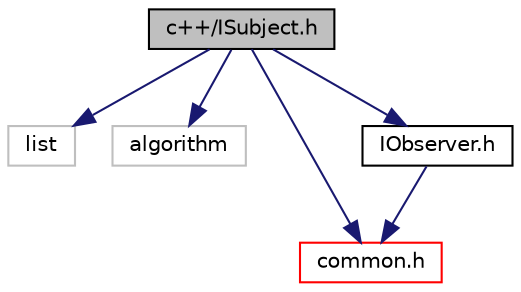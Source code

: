digraph "c++/ISubject.h"
{
 // LATEX_PDF_SIZE
  bgcolor="transparent";
  edge [fontname="Helvetica",fontsize="10",labelfontname="Helvetica",labelfontsize="10"];
  node [fontname="Helvetica",fontsize="10",shape=record];
  Node1 [label="c++/ISubject.h",height=0.2,width=0.4,color="black", fillcolor="grey75", style="filled", fontcolor="black",tooltip="The header file of the ISubject class."];
  Node1 -> Node2 [color="midnightblue",fontsize="10",style="solid",fontname="Helvetica"];
  Node2 [label="list",height=0.2,width=0.4,color="grey75",tooltip=" "];
  Node1 -> Node3 [color="midnightblue",fontsize="10",style="solid",fontname="Helvetica"];
  Node3 [label="algorithm",height=0.2,width=0.4,color="grey75",tooltip=" "];
  Node1 -> Node4 [color="midnightblue",fontsize="10",style="solid",fontname="Helvetica"];
  Node4 [label="common.h",height=0.2,width=0.4,color="red",URL="$common_8h.html",tooltip=" "];
  Node1 -> Node7 [color="midnightblue",fontsize="10",style="solid",fontname="Helvetica"];
  Node7 [label="IObserver.h",height=0.2,width=0.4,color="black",URL="$_i_observer_8h.html",tooltip="The header file of the IObserver class."];
  Node7 -> Node4 [color="midnightblue",fontsize="10",style="solid",fontname="Helvetica"];
}
